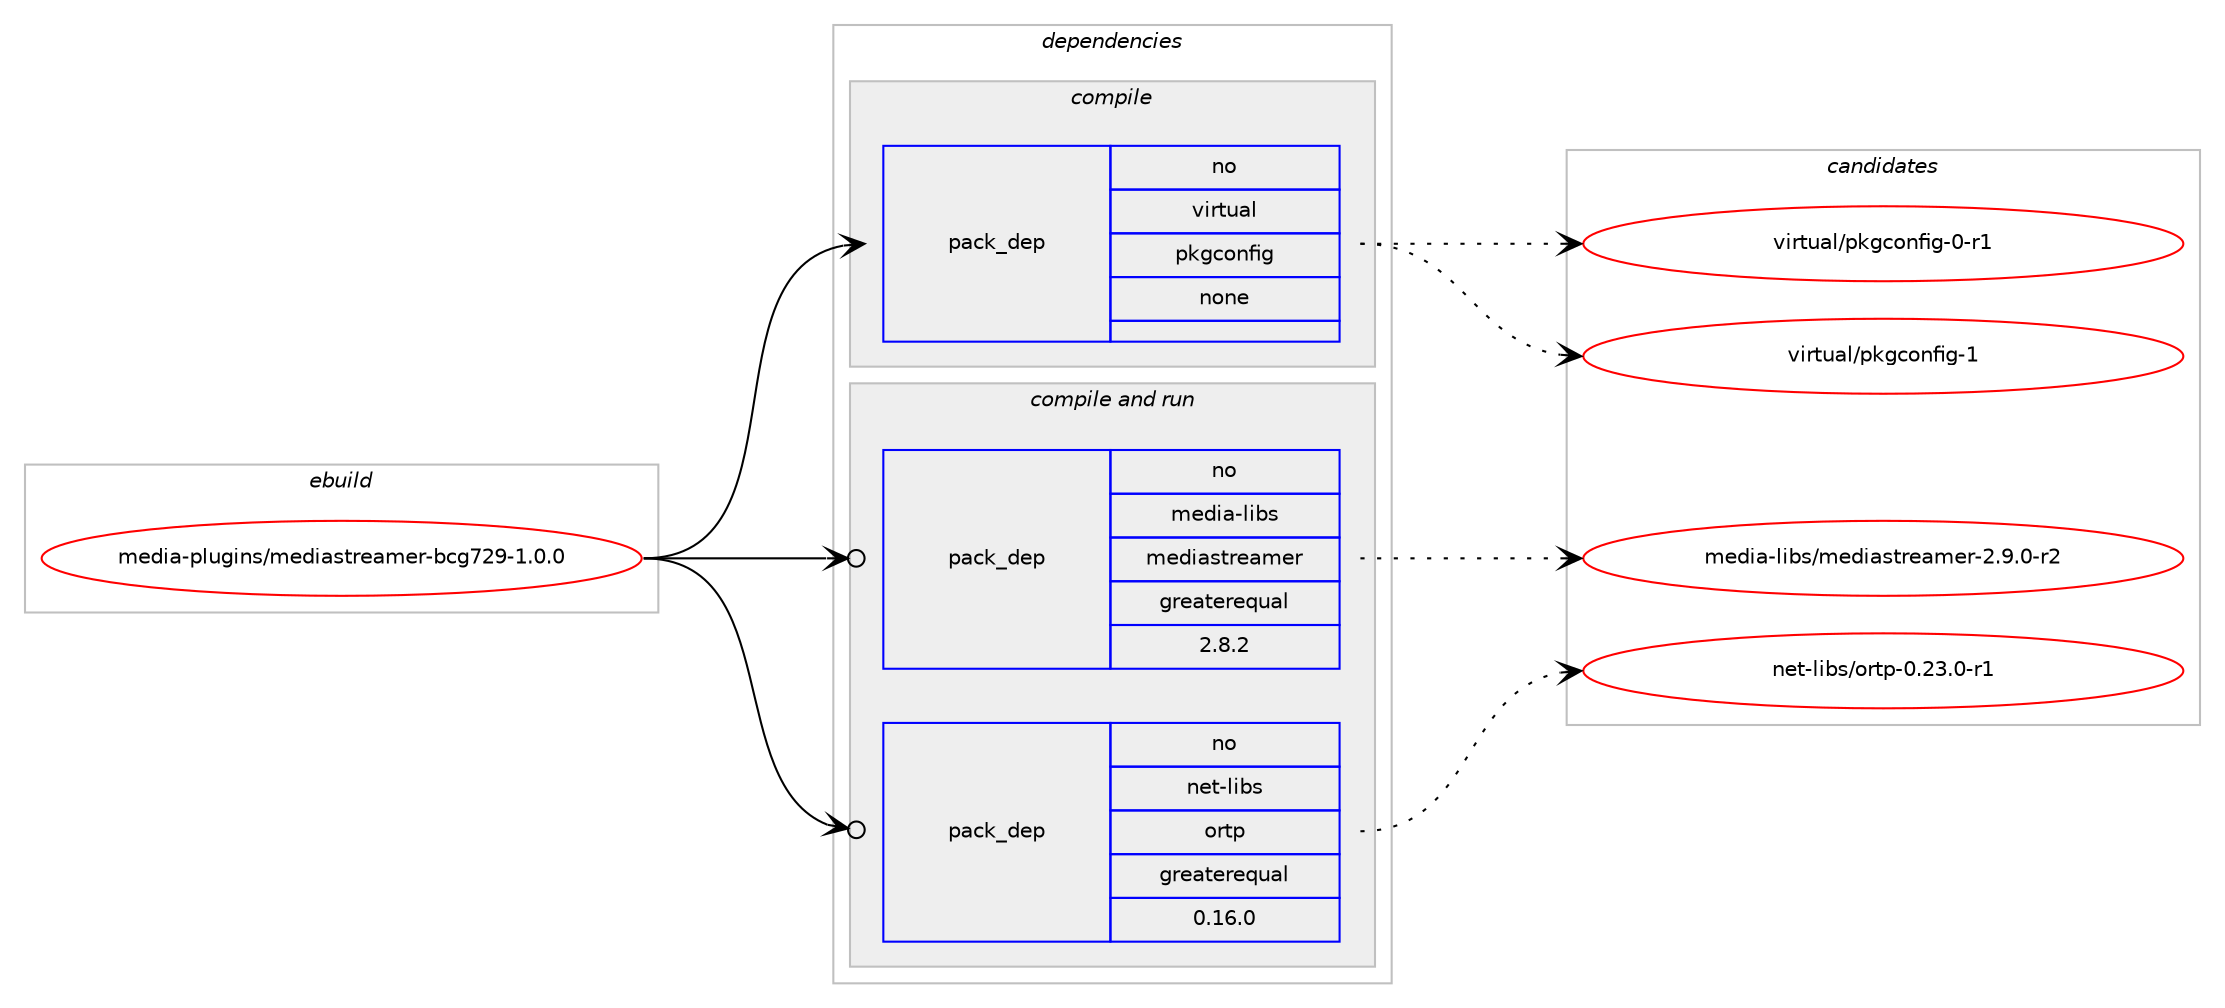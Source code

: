 digraph prolog {

# *************
# Graph options
# *************

newrank=true;
concentrate=true;
compound=true;
graph [rankdir=LR,fontname=Helvetica,fontsize=10,ranksep=1.5];#, ranksep=2.5, nodesep=0.2];
edge  [arrowhead=vee];
node  [fontname=Helvetica,fontsize=10];

# **********
# The ebuild
# **********

subgraph cluster_leftcol {
color=gray;
rank=same;
label=<<i>ebuild</i>>;
id [label="media-plugins/mediastreamer-bcg729-1.0.0", color=red, width=4, href="../media-plugins/mediastreamer-bcg729-1.0.0.svg"];
}

# ****************
# The dependencies
# ****************

subgraph cluster_midcol {
color=gray;
label=<<i>dependencies</i>>;
subgraph cluster_compile {
fillcolor="#eeeeee";
style=filled;
label=<<i>compile</i>>;
subgraph pack1159560 {
dependency1622201 [label=<<TABLE BORDER="0" CELLBORDER="1" CELLSPACING="0" CELLPADDING="4" WIDTH="220"><TR><TD ROWSPAN="6" CELLPADDING="30">pack_dep</TD></TR><TR><TD WIDTH="110">no</TD></TR><TR><TD>virtual</TD></TR><TR><TD>pkgconfig</TD></TR><TR><TD>none</TD></TR><TR><TD></TD></TR></TABLE>>, shape=none, color=blue];
}
id:e -> dependency1622201:w [weight=20,style="solid",arrowhead="vee"];
}
subgraph cluster_compileandrun {
fillcolor="#eeeeee";
style=filled;
label=<<i>compile and run</i>>;
subgraph pack1159561 {
dependency1622202 [label=<<TABLE BORDER="0" CELLBORDER="1" CELLSPACING="0" CELLPADDING="4" WIDTH="220"><TR><TD ROWSPAN="6" CELLPADDING="30">pack_dep</TD></TR><TR><TD WIDTH="110">no</TD></TR><TR><TD>media-libs</TD></TR><TR><TD>mediastreamer</TD></TR><TR><TD>greaterequal</TD></TR><TR><TD>2.8.2</TD></TR></TABLE>>, shape=none, color=blue];
}
id:e -> dependency1622202:w [weight=20,style="solid",arrowhead="odotvee"];
subgraph pack1159562 {
dependency1622203 [label=<<TABLE BORDER="0" CELLBORDER="1" CELLSPACING="0" CELLPADDING="4" WIDTH="220"><TR><TD ROWSPAN="6" CELLPADDING="30">pack_dep</TD></TR><TR><TD WIDTH="110">no</TD></TR><TR><TD>net-libs</TD></TR><TR><TD>ortp</TD></TR><TR><TD>greaterequal</TD></TR><TR><TD>0.16.0</TD></TR></TABLE>>, shape=none, color=blue];
}
id:e -> dependency1622203:w [weight=20,style="solid",arrowhead="odotvee"];
}
subgraph cluster_run {
fillcolor="#eeeeee";
style=filled;
label=<<i>run</i>>;
}
}

# **************
# The candidates
# **************

subgraph cluster_choices {
rank=same;
color=gray;
label=<<i>candidates</i>>;

subgraph choice1159560 {
color=black;
nodesep=1;
choice11810511411611797108471121071039911111010210510345484511449 [label="virtual/pkgconfig-0-r1", color=red, width=4,href="../virtual/pkgconfig-0-r1.svg"];
choice1181051141161179710847112107103991111101021051034549 [label="virtual/pkgconfig-1", color=red, width=4,href="../virtual/pkgconfig-1.svg"];
dependency1622201:e -> choice11810511411611797108471121071039911111010210510345484511449:w [style=dotted,weight="100"];
dependency1622201:e -> choice1181051141161179710847112107103991111101021051034549:w [style=dotted,weight="100"];
}
subgraph choice1159561 {
color=black;
nodesep=1;
choice1091011001059745108105981154710910110010597115116114101971091011144550465746484511450 [label="media-libs/mediastreamer-2.9.0-r2", color=red, width=4,href="../media-libs/mediastreamer-2.9.0-r2.svg"];
dependency1622202:e -> choice1091011001059745108105981154710910110010597115116114101971091011144550465746484511450:w [style=dotted,weight="100"];
}
subgraph choice1159562 {
color=black;
nodesep=1;
choice110101116451081059811547111114116112454846505146484511449 [label="net-libs/ortp-0.23.0-r1", color=red, width=4,href="../net-libs/ortp-0.23.0-r1.svg"];
dependency1622203:e -> choice110101116451081059811547111114116112454846505146484511449:w [style=dotted,weight="100"];
}
}

}
